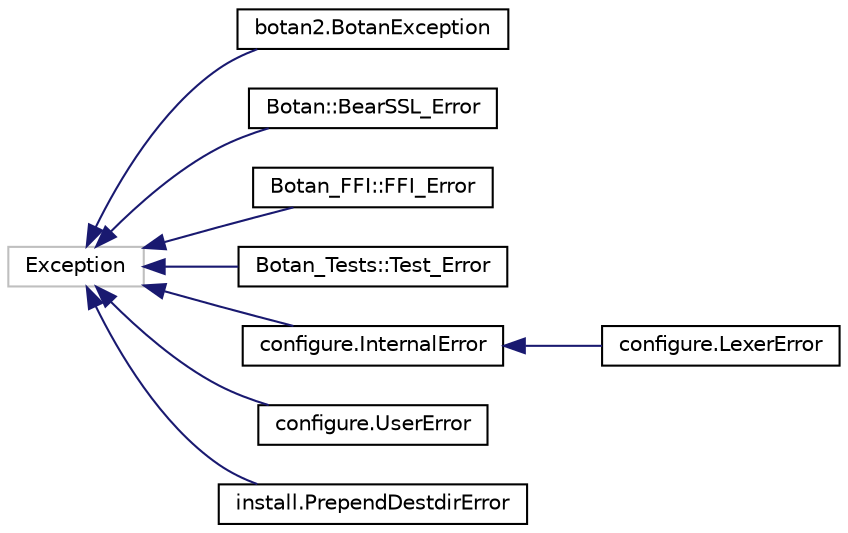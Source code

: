 digraph "Graphical Class Hierarchy"
{
  edge [fontname="Helvetica",fontsize="10",labelfontname="Helvetica",labelfontsize="10"];
  node [fontname="Helvetica",fontsize="10",shape=record];
  rankdir="LR";
  Node567 [label="Exception",height=0.2,width=0.4,color="grey75", fillcolor="white", style="filled"];
  Node567 -> Node0 [dir="back",color="midnightblue",fontsize="10",style="solid",fontname="Helvetica"];
  Node0 [label="botan2.BotanException",height=0.2,width=0.4,color="black", fillcolor="white", style="filled",URL="$classbotan2_1_1_botan_exception.html"];
  Node567 -> Node569 [dir="back",color="midnightblue",fontsize="10",style="solid",fontname="Helvetica"];
  Node569 [label="Botan::BearSSL_Error",height=0.2,width=0.4,color="black", fillcolor="white", style="filled",URL="$class_botan_1_1_bear_s_s_l___error.html"];
  Node567 -> Node570 [dir="back",color="midnightblue",fontsize="10",style="solid",fontname="Helvetica"];
  Node570 [label="Botan_FFI::FFI_Error",height=0.2,width=0.4,color="black", fillcolor="white", style="filled",URL="$class_botan___f_f_i_1_1_f_f_i___error.html"];
  Node567 -> Node571 [dir="back",color="midnightblue",fontsize="10",style="solid",fontname="Helvetica"];
  Node571 [label="Botan_Tests::Test_Error",height=0.2,width=0.4,color="black", fillcolor="white", style="filled",URL="$class_botan___tests_1_1_test___error.html"];
  Node567 -> Node572 [dir="back",color="midnightblue",fontsize="10",style="solid",fontname="Helvetica"];
  Node572 [label="configure.InternalError",height=0.2,width=0.4,color="black", fillcolor="white", style="filled",URL="$classconfigure_1_1_internal_error.html"];
  Node572 -> Node573 [dir="back",color="midnightblue",fontsize="10",style="solid",fontname="Helvetica"];
  Node573 [label="configure.LexerError",height=0.2,width=0.4,color="black", fillcolor="white", style="filled",URL="$classconfigure_1_1_lexer_error.html"];
  Node567 -> Node574 [dir="back",color="midnightblue",fontsize="10",style="solid",fontname="Helvetica"];
  Node574 [label="configure.UserError",height=0.2,width=0.4,color="black", fillcolor="white", style="filled",URL="$classconfigure_1_1_user_error.html"];
  Node567 -> Node575 [dir="back",color="midnightblue",fontsize="10",style="solid",fontname="Helvetica"];
  Node575 [label="install.PrependDestdirError",height=0.2,width=0.4,color="black", fillcolor="white", style="filled",URL="$classinstall_1_1_prepend_destdir_error.html"];
}
